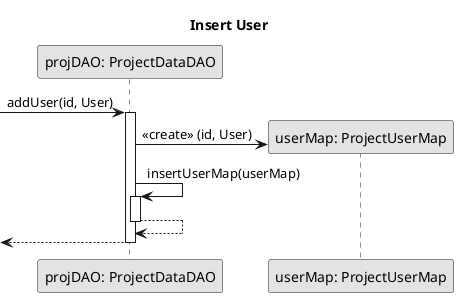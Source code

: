 @startuml

skinparam monochrome true
skinparam shadowing false
skinparam genericDisplay old
skinparam classAttributeIconSize 0
hide circle

title Insert User

participant "projDAO: ProjectDataDAO" as pDAO
participant "userMap: ProjectUserMap" as user

[-> pDAO : addUser(id, User)
activate pDAO
pDAO -> user** : <<create>> (id, User)
pDAO -> pDAO : insertUserMap(userMap)
activate pDAO
pDAO --> pDAO
deactivate pDAO
pDAO -->[
deactivate pDAO

@enduml